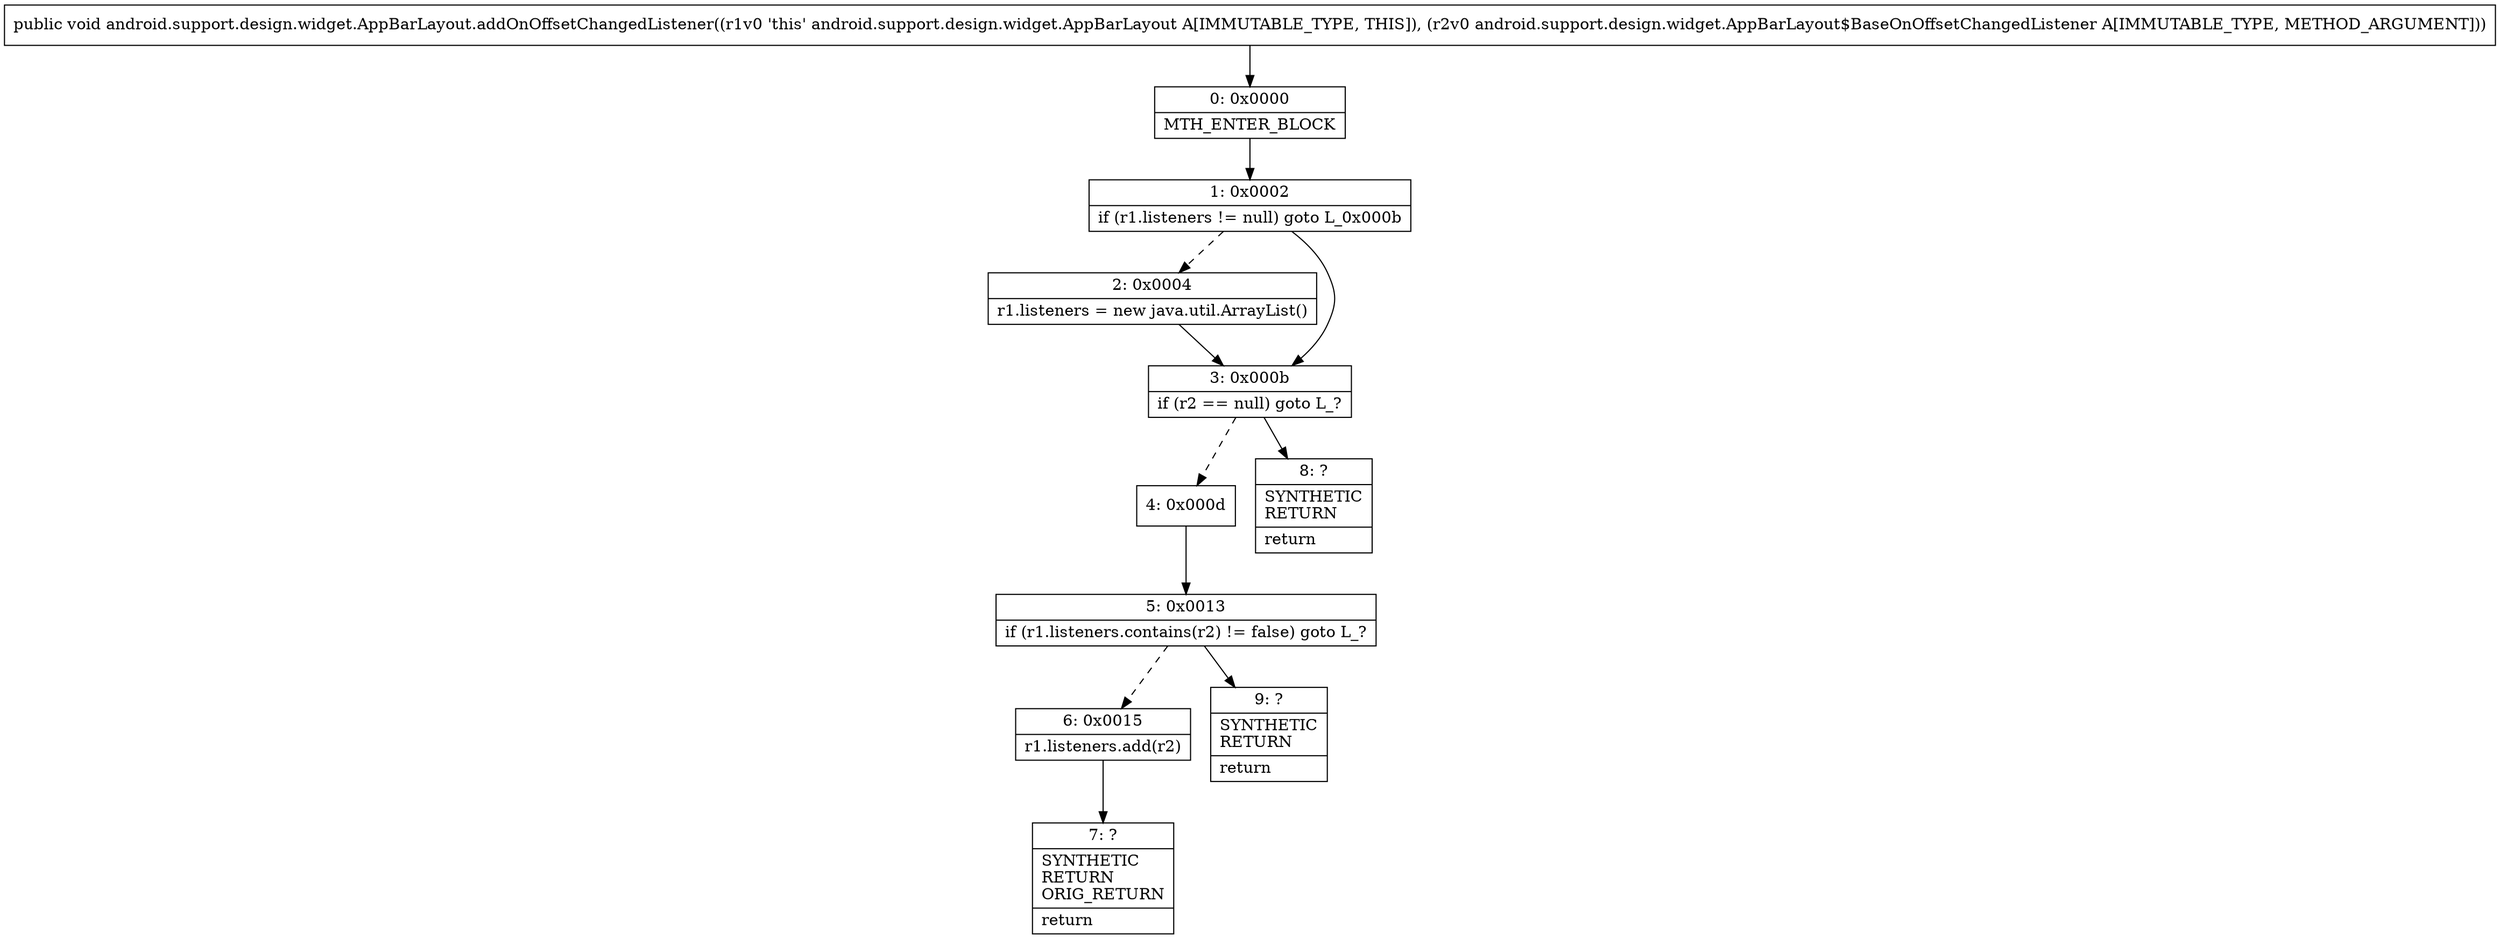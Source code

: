 digraph "CFG forandroid.support.design.widget.AppBarLayout.addOnOffsetChangedListener(Landroid\/support\/design\/widget\/AppBarLayout$BaseOnOffsetChangedListener;)V" {
Node_0 [shape=record,label="{0\:\ 0x0000|MTH_ENTER_BLOCK\l}"];
Node_1 [shape=record,label="{1\:\ 0x0002|if (r1.listeners != null) goto L_0x000b\l}"];
Node_2 [shape=record,label="{2\:\ 0x0004|r1.listeners = new java.util.ArrayList()\l}"];
Node_3 [shape=record,label="{3\:\ 0x000b|if (r2 == null) goto L_?\l}"];
Node_4 [shape=record,label="{4\:\ 0x000d}"];
Node_5 [shape=record,label="{5\:\ 0x0013|if (r1.listeners.contains(r2) != false) goto L_?\l}"];
Node_6 [shape=record,label="{6\:\ 0x0015|r1.listeners.add(r2)\l}"];
Node_7 [shape=record,label="{7\:\ ?|SYNTHETIC\lRETURN\lORIG_RETURN\l|return\l}"];
Node_8 [shape=record,label="{8\:\ ?|SYNTHETIC\lRETURN\l|return\l}"];
Node_9 [shape=record,label="{9\:\ ?|SYNTHETIC\lRETURN\l|return\l}"];
MethodNode[shape=record,label="{public void android.support.design.widget.AppBarLayout.addOnOffsetChangedListener((r1v0 'this' android.support.design.widget.AppBarLayout A[IMMUTABLE_TYPE, THIS]), (r2v0 android.support.design.widget.AppBarLayout$BaseOnOffsetChangedListener A[IMMUTABLE_TYPE, METHOD_ARGUMENT])) }"];
MethodNode -> Node_0;
Node_0 -> Node_1;
Node_1 -> Node_2[style=dashed];
Node_1 -> Node_3;
Node_2 -> Node_3;
Node_3 -> Node_4[style=dashed];
Node_3 -> Node_8;
Node_4 -> Node_5;
Node_5 -> Node_6[style=dashed];
Node_5 -> Node_9;
Node_6 -> Node_7;
}

